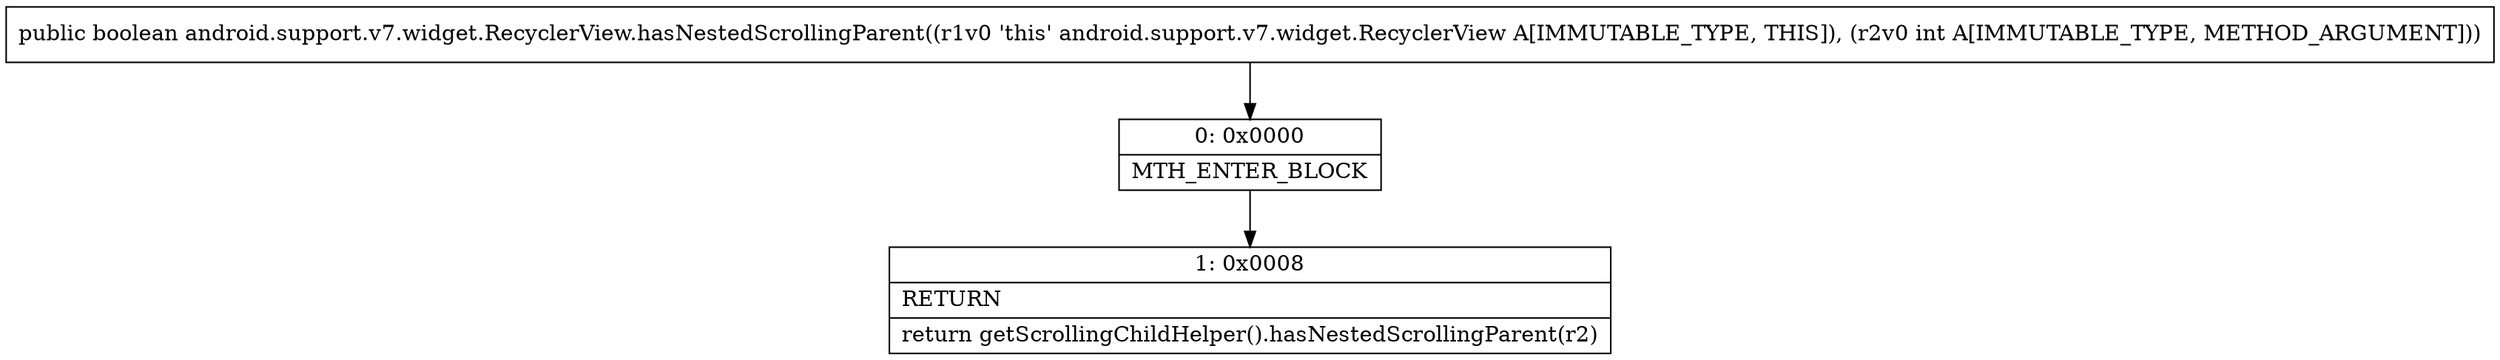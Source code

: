 digraph "CFG forandroid.support.v7.widget.RecyclerView.hasNestedScrollingParent(I)Z" {
Node_0 [shape=record,label="{0\:\ 0x0000|MTH_ENTER_BLOCK\l}"];
Node_1 [shape=record,label="{1\:\ 0x0008|RETURN\l|return getScrollingChildHelper().hasNestedScrollingParent(r2)\l}"];
MethodNode[shape=record,label="{public boolean android.support.v7.widget.RecyclerView.hasNestedScrollingParent((r1v0 'this' android.support.v7.widget.RecyclerView A[IMMUTABLE_TYPE, THIS]), (r2v0 int A[IMMUTABLE_TYPE, METHOD_ARGUMENT])) }"];
MethodNode -> Node_0;
Node_0 -> Node_1;
}

